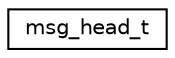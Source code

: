 digraph "Graphical Class Hierarchy"
{
 // LATEX_PDF_SIZE
  edge [fontname="Helvetica",fontsize="10",labelfontname="Helvetica",labelfontsize="10"];
  node [fontname="Helvetica",fontsize="10",shape=record];
  rankdir="LR";
  Node0 [label="msg_head_t",height=0.2,width=0.4,color="black", fillcolor="white", style="filled",URL="$structmsg__head__t.html",tooltip="Entete des messages de RRM/CMM/RRC."];
}
